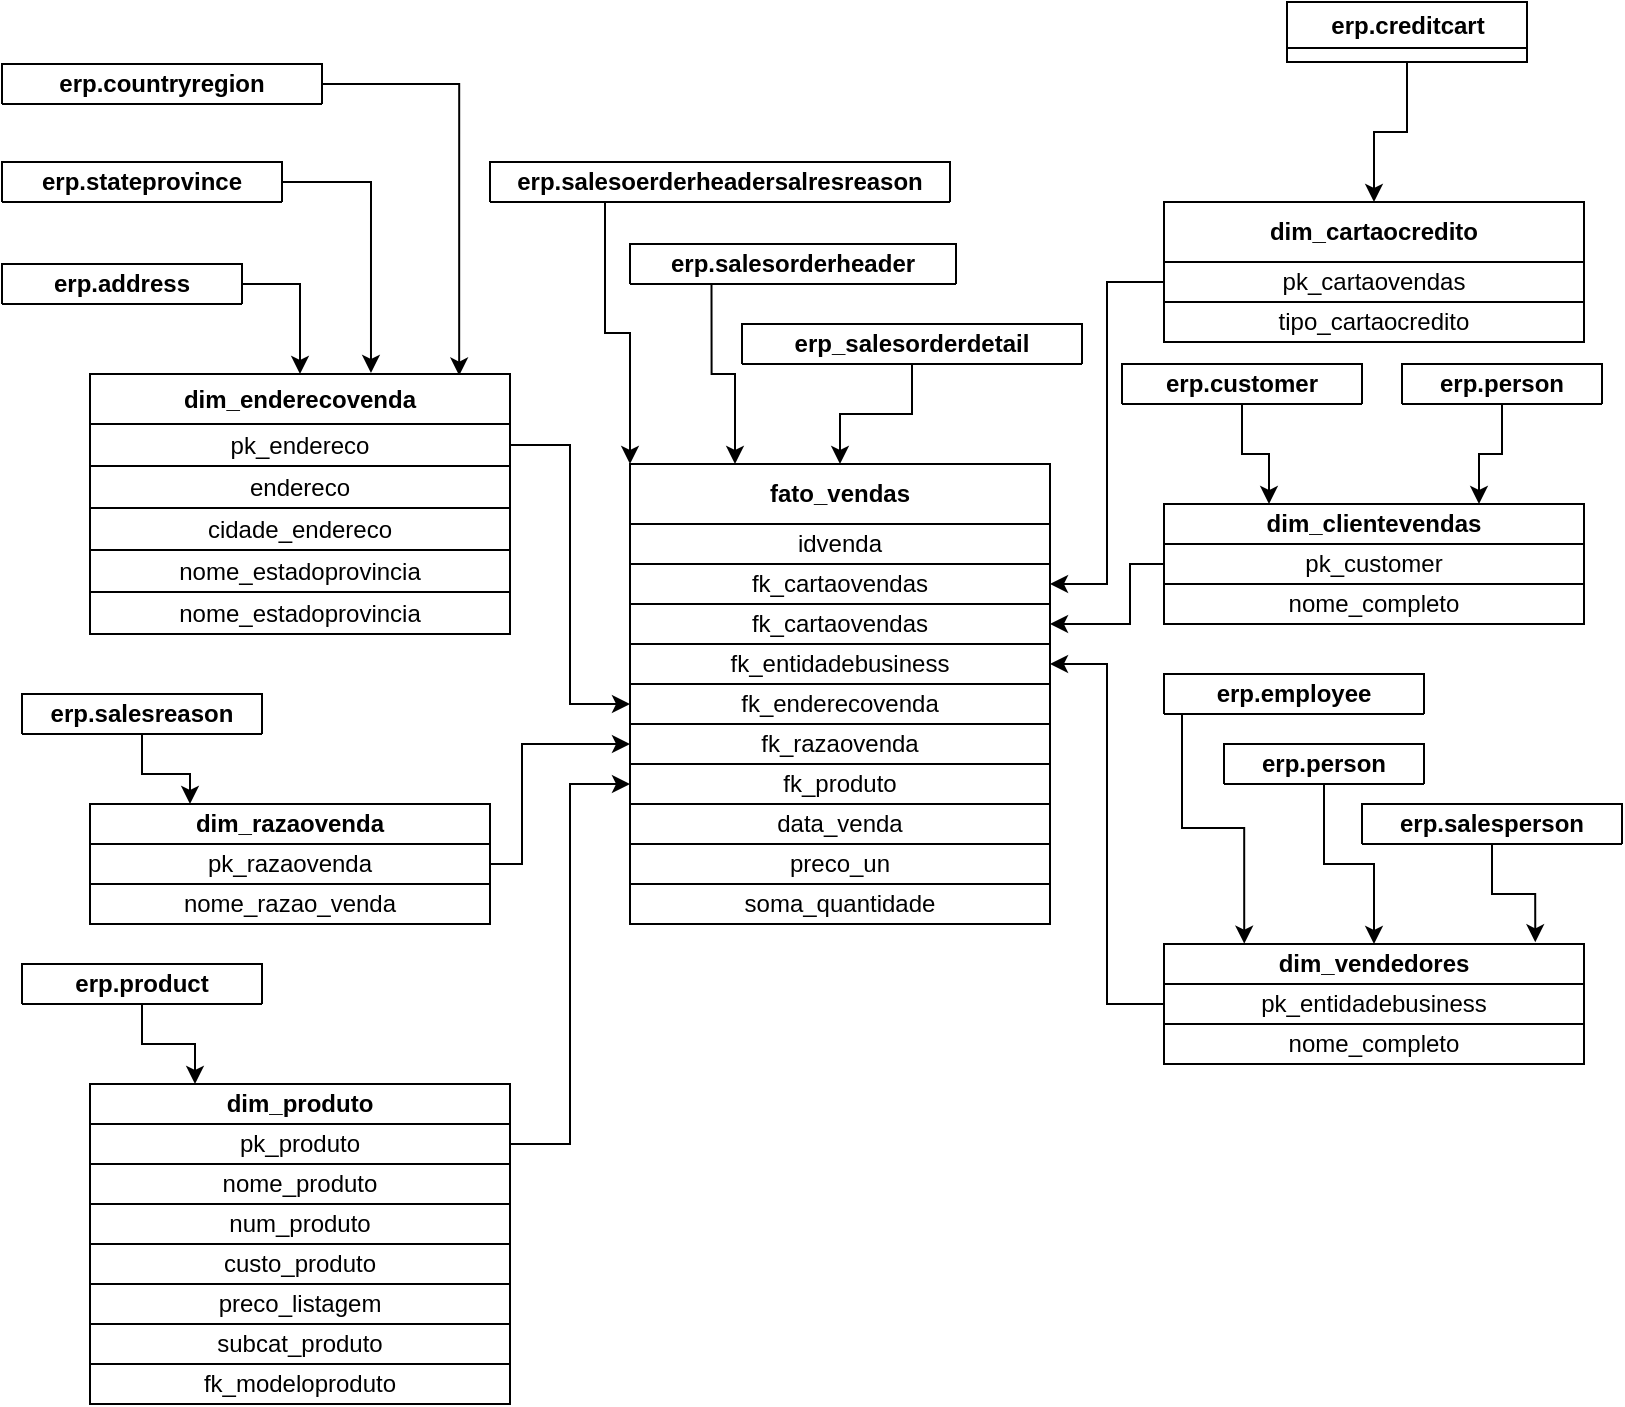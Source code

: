 <mxfile version="20.8.20" type="github">
  <diagram name="Diagrama geral" id="QMUG5JjBFI0rQVF-NiD4">
    <mxGraphModel dx="1289" dy="830" grid="1" gridSize="10" guides="1" tooltips="1" connect="1" arrows="1" fold="1" page="1" pageScale="1" pageWidth="827" pageHeight="1169" math="0" shadow="0">
      <root>
        <mxCell id="0" />
        <mxCell id="1" parent="0" />
        <mxCell id="qsASgj30MXijZk_LZ2rF-31" style="edgeStyle=orthogonalEdgeStyle;rounded=0;orthogonalLoop=1;jettySize=auto;html=1;" parent="1" source="qsASgj30MXijZk_LZ2rF-1" target="qsASgj30MXijZk_LZ2rF-2" edge="1">
          <mxGeometry relative="1" as="geometry" />
        </mxCell>
        <mxCell id="qsASgj30MXijZk_LZ2rF-1" value="erp.creditcart" style="swimlane;whiteSpace=wrap;html=1;" parent="1" vertex="1" collapsed="1">
          <mxGeometry x="652.5" y="229" width="120" height="30" as="geometry">
            <mxRectangle x="30" y="80" width="200" height="200" as="alternateBounds" />
          </mxGeometry>
        </mxCell>
        <mxCell id="qsASgj30MXijZk_LZ2rF-2" value="dim_cartaocredito" style="swimlane;whiteSpace=wrap;html=1;startSize=30;" parent="1" vertex="1">
          <mxGeometry x="591" y="329" width="210" height="70" as="geometry">
            <mxRectangle x="687" y="650" width="140" height="30" as="alternateBounds" />
          </mxGeometry>
        </mxCell>
        <mxCell id="qsASgj30MXijZk_LZ2rF-55" value="pk_cartaovendas" style="whiteSpace=wrap;html=1;" parent="qsASgj30MXijZk_LZ2rF-2" vertex="1">
          <mxGeometry y="30" width="210" height="20" as="geometry" />
        </mxCell>
        <mxCell id="qsASgj30MXijZk_LZ2rF-56" value="tipo_cartaocredito" style="whiteSpace=wrap;html=1;" parent="qsASgj30MXijZk_LZ2rF-2" vertex="1">
          <mxGeometry y="50" width="210" height="20" as="geometry" />
        </mxCell>
        <mxCell id="Th9z2LkxomeZ-2pTCL4L-28" style="edgeStyle=orthogonalEdgeStyle;rounded=0;orthogonalLoop=1;jettySize=auto;html=1;entryX=0.25;entryY=0;entryDx=0;entryDy=0;" edge="1" parent="1" source="qsASgj30MXijZk_LZ2rF-4" target="qsASgj30MXijZk_LZ2rF-14">
          <mxGeometry relative="1" as="geometry" />
        </mxCell>
        <mxCell id="qsASgj30MXijZk_LZ2rF-4" value="erp.salesreason" style="swimlane;whiteSpace=wrap;html=1;" parent="1" vertex="1" collapsed="1">
          <mxGeometry x="20" y="575" width="120" height="20" as="geometry">
            <mxRectangle x="50" y="300" width="200" height="200" as="alternateBounds" />
          </mxGeometry>
        </mxCell>
        <mxCell id="Th9z2LkxomeZ-2pTCL4L-34" style="edgeStyle=orthogonalEdgeStyle;rounded=0;orthogonalLoop=1;jettySize=auto;html=1;entryX=0.75;entryY=0;entryDx=0;entryDy=0;" edge="1" parent="1" source="qsASgj30MXijZk_LZ2rF-6" target="qsASgj30MXijZk_LZ2rF-7">
          <mxGeometry relative="1" as="geometry" />
        </mxCell>
        <mxCell id="qsASgj30MXijZk_LZ2rF-6" value="erp.person" style="swimlane;whiteSpace=wrap;html=1;" parent="1" vertex="1" collapsed="1">
          <mxGeometry x="710" y="410" width="100" height="20" as="geometry">
            <mxRectangle x="314" y="420" width="200" height="200" as="alternateBounds" />
          </mxGeometry>
        </mxCell>
        <mxCell id="qsASgj30MXijZk_LZ2rF-7" value="dim_clientevendas" style="swimlane;whiteSpace=wrap;html=1;startSize=20;" parent="1" vertex="1">
          <mxGeometry x="591" y="480" width="210" height="60" as="geometry">
            <mxRectangle x="650" y="310" width="140" height="30" as="alternateBounds" />
          </mxGeometry>
        </mxCell>
        <mxCell id="Th9z2LkxomeZ-2pTCL4L-2" value="pk_customer" style="whiteSpace=wrap;html=1;" vertex="1" parent="qsASgj30MXijZk_LZ2rF-7">
          <mxGeometry y="20" width="210" height="20" as="geometry" />
        </mxCell>
        <mxCell id="Th9z2LkxomeZ-2pTCL4L-3" value="nome_completo" style="whiteSpace=wrap;html=1;" vertex="1" parent="qsASgj30MXijZk_LZ2rF-7">
          <mxGeometry y="40" width="210" height="20" as="geometry" />
        </mxCell>
        <mxCell id="qsASgj30MXijZk_LZ2rF-38" style="edgeStyle=orthogonalEdgeStyle;rounded=0;orthogonalLoop=1;jettySize=auto;html=1;entryX=0.5;entryY=0;entryDx=0;entryDy=0;exitX=1;exitY=0.5;exitDx=0;exitDy=0;" parent="1" source="qsASgj30MXijZk_LZ2rF-8" target="qsASgj30MXijZk_LZ2rF-11" edge="1">
          <mxGeometry relative="1" as="geometry">
            <mxPoint x="34" y="490" as="targetPoint" />
          </mxGeometry>
        </mxCell>
        <mxCell id="qsASgj30MXijZk_LZ2rF-8" value="erp.address" style="swimlane;whiteSpace=wrap;html=1;" parent="1" vertex="1" collapsed="1">
          <mxGeometry x="10" y="360" width="120" height="20" as="geometry">
            <mxRectangle x="50" y="300" width="200" height="200" as="alternateBounds" />
          </mxGeometry>
        </mxCell>
        <mxCell id="qsASgj30MXijZk_LZ2rF-39" style="edgeStyle=orthogonalEdgeStyle;rounded=0;orthogonalLoop=1;jettySize=auto;html=1;entryX=0.669;entryY=-0.004;entryDx=0;entryDy=0;entryPerimeter=0;exitX=1;exitY=0.5;exitDx=0;exitDy=0;" parent="1" source="qsASgj30MXijZk_LZ2rF-9" target="qsASgj30MXijZk_LZ2rF-11" edge="1">
          <mxGeometry relative="1" as="geometry" />
        </mxCell>
        <mxCell id="qsASgj30MXijZk_LZ2rF-9" value="erp.stateprovince" style="swimlane;whiteSpace=wrap;html=1;startSize=23;" parent="1" vertex="1" collapsed="1">
          <mxGeometry x="10" y="309" width="140" height="20" as="geometry">
            <mxRectangle x="50" y="300" width="200" height="200" as="alternateBounds" />
          </mxGeometry>
        </mxCell>
        <mxCell id="qsASgj30MXijZk_LZ2rF-34" style="edgeStyle=orthogonalEdgeStyle;rounded=0;orthogonalLoop=1;jettySize=auto;html=1;entryX=0.879;entryY=0.006;entryDx=0;entryDy=0;exitX=1;exitY=0.5;exitDx=0;exitDy=0;entryPerimeter=0;" parent="1" source="qsASgj30MXijZk_LZ2rF-10" target="qsASgj30MXijZk_LZ2rF-11" edge="1">
          <mxGeometry relative="1" as="geometry" />
        </mxCell>
        <mxCell id="qsASgj30MXijZk_LZ2rF-10" value="erp.countryregion" style="swimlane;whiteSpace=wrap;html=1;" parent="1" vertex="1" collapsed="1">
          <mxGeometry x="10" y="260" width="160" height="20" as="geometry">
            <mxRectangle x="50" y="300" width="200" height="200" as="alternateBounds" />
          </mxGeometry>
        </mxCell>
        <mxCell id="qsASgj30MXijZk_LZ2rF-25" style="edgeStyle=orthogonalEdgeStyle;rounded=0;orthogonalLoop=1;jettySize=auto;html=1;entryX=0;entryY=0.5;entryDx=0;entryDy=0;exitX=1;exitY=0.5;exitDx=0;exitDy=0;" parent="1" source="Th9z2LkxomeZ-2pTCL4L-14" target="Th9z2LkxomeZ-2pTCL4L-10" edge="1">
          <mxGeometry relative="1" as="geometry" />
        </mxCell>
        <mxCell id="qsASgj30MXijZk_LZ2rF-11" value="dim_enderecovenda" style="swimlane;whiteSpace=wrap;html=1;startSize=25;" parent="1" vertex="1">
          <mxGeometry x="54" y="415" width="210" height="130" as="geometry">
            <mxRectangle x="84" y="420" width="170" height="30" as="alternateBounds" />
          </mxGeometry>
        </mxCell>
        <mxCell id="Th9z2LkxomeZ-2pTCL4L-14" value="pk_endereco" style="whiteSpace=wrap;html=1;" vertex="1" parent="qsASgj30MXijZk_LZ2rF-11">
          <mxGeometry y="25" width="210" height="21" as="geometry" />
        </mxCell>
        <mxCell id="Th9z2LkxomeZ-2pTCL4L-15" value="endereco" style="whiteSpace=wrap;html=1;" vertex="1" parent="qsASgj30MXijZk_LZ2rF-11">
          <mxGeometry y="46" width="210" height="21" as="geometry" />
        </mxCell>
        <mxCell id="Th9z2LkxomeZ-2pTCL4L-16" value="cidade_endereco" style="whiteSpace=wrap;html=1;" vertex="1" parent="qsASgj30MXijZk_LZ2rF-11">
          <mxGeometry y="67" width="210" height="21" as="geometry" />
        </mxCell>
        <mxCell id="Th9z2LkxomeZ-2pTCL4L-17" value="nome_estadoprovincia" style="whiteSpace=wrap;html=1;" vertex="1" parent="qsASgj30MXijZk_LZ2rF-11">
          <mxGeometry y="88" width="210" height="21" as="geometry" />
        </mxCell>
        <mxCell id="Th9z2LkxomeZ-2pTCL4L-18" value="nome_estadoprovincia" style="whiteSpace=wrap;html=1;" vertex="1" parent="qsASgj30MXijZk_LZ2rF-11">
          <mxGeometry y="109" width="210" height="21" as="geometry" />
        </mxCell>
        <mxCell id="Th9z2LkxomeZ-2pTCL4L-29" style="edgeStyle=orthogonalEdgeStyle;rounded=0;orthogonalLoop=1;jettySize=auto;html=1;entryX=0.25;entryY=0;entryDx=0;entryDy=0;" edge="1" parent="1" source="qsASgj30MXijZk_LZ2rF-12" target="qsASgj30MXijZk_LZ2rF-13">
          <mxGeometry relative="1" as="geometry" />
        </mxCell>
        <mxCell id="qsASgj30MXijZk_LZ2rF-12" value="erp.product" style="swimlane;whiteSpace=wrap;html=1;" parent="1" vertex="1" collapsed="1">
          <mxGeometry x="20" y="710" width="120" height="20" as="geometry">
            <mxRectangle x="50" y="300" width="200" height="200" as="alternateBounds" />
          </mxGeometry>
        </mxCell>
        <mxCell id="qsASgj30MXijZk_LZ2rF-13" value="dim_produto" style="swimlane;whiteSpace=wrap;html=1;startSize=20;" parent="1" vertex="1">
          <mxGeometry x="54" y="770" width="210" height="160" as="geometry">
            <mxRectangle x="244" y="830" width="140" height="30" as="alternateBounds" />
          </mxGeometry>
        </mxCell>
        <mxCell id="Th9z2LkxomeZ-2pTCL4L-30" value="pk_produto" style="whiteSpace=wrap;html=1;" vertex="1" parent="qsASgj30MXijZk_LZ2rF-13">
          <mxGeometry y="20" width="210" height="20" as="geometry" />
        </mxCell>
        <mxCell id="Th9z2LkxomeZ-2pTCL4L-35" value="nome_produto" style="whiteSpace=wrap;html=1;" vertex="1" parent="qsASgj30MXijZk_LZ2rF-13">
          <mxGeometry y="40" width="210" height="20" as="geometry" />
        </mxCell>
        <mxCell id="Th9z2LkxomeZ-2pTCL4L-36" value="num_produto" style="whiteSpace=wrap;html=1;" vertex="1" parent="qsASgj30MXijZk_LZ2rF-13">
          <mxGeometry y="60" width="210" height="20" as="geometry" />
        </mxCell>
        <mxCell id="Th9z2LkxomeZ-2pTCL4L-37" value="custo_produto" style="whiteSpace=wrap;html=1;" vertex="1" parent="qsASgj30MXijZk_LZ2rF-13">
          <mxGeometry y="80" width="210" height="20" as="geometry" />
        </mxCell>
        <mxCell id="Th9z2LkxomeZ-2pTCL4L-38" value="preco_listagem" style="whiteSpace=wrap;html=1;" vertex="1" parent="qsASgj30MXijZk_LZ2rF-13">
          <mxGeometry y="100" width="210" height="20" as="geometry" />
        </mxCell>
        <mxCell id="Th9z2LkxomeZ-2pTCL4L-39" value="subcat_produto" style="whiteSpace=wrap;html=1;" vertex="1" parent="qsASgj30MXijZk_LZ2rF-13">
          <mxGeometry y="120" width="210" height="20" as="geometry" />
        </mxCell>
        <mxCell id="Th9z2LkxomeZ-2pTCL4L-40" value="fk_modeloproduto" style="whiteSpace=wrap;html=1;" vertex="1" parent="qsASgj30MXijZk_LZ2rF-13">
          <mxGeometry y="140" width="210" height="20" as="geometry" />
        </mxCell>
        <mxCell id="Th9z2LkxomeZ-2pTCL4L-9" style="edgeStyle=orthogonalEdgeStyle;rounded=0;orthogonalLoop=1;jettySize=auto;html=1;entryX=0;entryY=0.5;entryDx=0;entryDy=0;exitX=1;exitY=0.5;exitDx=0;exitDy=0;" edge="1" parent="1" source="Th9z2LkxomeZ-2pTCL4L-12" target="Th9z2LkxomeZ-2pTCL4L-11">
          <mxGeometry relative="1" as="geometry">
            <mxPoint x="280" y="590" as="targetPoint" />
            <Array as="points">
              <mxPoint x="270" y="660" />
              <mxPoint x="270" y="600" />
            </Array>
          </mxGeometry>
        </mxCell>
        <mxCell id="qsASgj30MXijZk_LZ2rF-14" value="dim_razaovenda" style="swimlane;whiteSpace=wrap;html=1;startSize=20;" parent="1" vertex="1">
          <mxGeometry x="54" y="630" width="200" height="60" as="geometry">
            <mxRectangle x="114" y="600" width="120" height="30" as="alternateBounds" />
          </mxGeometry>
        </mxCell>
        <mxCell id="Th9z2LkxomeZ-2pTCL4L-12" value="pk_razaovenda" style="whiteSpace=wrap;html=1;" vertex="1" parent="qsASgj30MXijZk_LZ2rF-14">
          <mxGeometry y="20" width="200" height="20" as="geometry" />
        </mxCell>
        <mxCell id="Th9z2LkxomeZ-2pTCL4L-13" value="nome_razao_venda" style="whiteSpace=wrap;html=1;" vertex="1" parent="qsASgj30MXijZk_LZ2rF-14">
          <mxGeometry y="40" width="200" height="20" as="geometry" />
        </mxCell>
        <mxCell id="Th9z2LkxomeZ-2pTCL4L-33" style="edgeStyle=orthogonalEdgeStyle;rounded=0;orthogonalLoop=1;jettySize=auto;html=1;entryX=0.25;entryY=0;entryDx=0;entryDy=0;" edge="1" parent="1" source="qsASgj30MXijZk_LZ2rF-15" target="qsASgj30MXijZk_LZ2rF-7">
          <mxGeometry relative="1" as="geometry" />
        </mxCell>
        <mxCell id="qsASgj30MXijZk_LZ2rF-15" value="erp.customer" style="swimlane;whiteSpace=wrap;html=1;" parent="1" vertex="1" collapsed="1">
          <mxGeometry x="570" y="410" width="120" height="20" as="geometry">
            <mxRectangle x="50" y="300" width="200" height="200" as="alternateBounds" />
          </mxGeometry>
        </mxCell>
        <mxCell id="Th9z2LkxomeZ-2pTCL4L-25" style="edgeStyle=orthogonalEdgeStyle;rounded=0;orthogonalLoop=1;jettySize=auto;html=1;entryX=0.5;entryY=0;entryDx=0;entryDy=0;" edge="1" parent="1" source="qsASgj30MXijZk_LZ2rF-16" target="qsASgj30MXijZk_LZ2rF-19">
          <mxGeometry relative="1" as="geometry" />
        </mxCell>
        <mxCell id="qsASgj30MXijZk_LZ2rF-16" value="erp.person" style="swimlane;whiteSpace=wrap;html=1;" parent="1" vertex="1" collapsed="1">
          <mxGeometry x="621" y="600" width="100" height="20" as="geometry">
            <mxRectangle x="314" y="420" width="200" height="200" as="alternateBounds" />
          </mxGeometry>
        </mxCell>
        <mxCell id="Th9z2LkxomeZ-2pTCL4L-26" style="edgeStyle=orthogonalEdgeStyle;rounded=0;orthogonalLoop=1;jettySize=auto;html=1;entryX=0.884;entryY=-0.014;entryDx=0;entryDy=0;entryPerimeter=0;" edge="1" parent="1" source="qsASgj30MXijZk_LZ2rF-17" target="qsASgj30MXijZk_LZ2rF-19">
          <mxGeometry relative="1" as="geometry" />
        </mxCell>
        <mxCell id="qsASgj30MXijZk_LZ2rF-17" value="erp.salesperson" style="swimlane;whiteSpace=wrap;html=1;" parent="1" vertex="1" collapsed="1">
          <mxGeometry x="690" y="630" width="130" height="20" as="geometry">
            <mxRectangle x="314" y="420" width="200" height="200" as="alternateBounds" />
          </mxGeometry>
        </mxCell>
        <mxCell id="Th9z2LkxomeZ-2pTCL4L-49" style="edgeStyle=orthogonalEdgeStyle;rounded=0;orthogonalLoop=1;jettySize=auto;html=1;exitX=0.25;exitY=1;exitDx=0;exitDy=0;entryX=0.191;entryY=-0.003;entryDx=0;entryDy=0;entryPerimeter=0;" edge="1" parent="1" source="qsASgj30MXijZk_LZ2rF-18" target="qsASgj30MXijZk_LZ2rF-19">
          <mxGeometry relative="1" as="geometry">
            <mxPoint x="590" y="680" as="targetPoint" />
            <Array as="points">
              <mxPoint x="600" y="585" />
              <mxPoint x="600" y="642" />
              <mxPoint x="631" y="642" />
            </Array>
          </mxGeometry>
        </mxCell>
        <mxCell id="qsASgj30MXijZk_LZ2rF-18" value="erp.employee" style="swimlane;whiteSpace=wrap;html=1;" parent="1" vertex="1" collapsed="1">
          <mxGeometry x="591" y="565" width="130" height="20" as="geometry">
            <mxRectangle x="314" y="420" width="200" height="200" as="alternateBounds" />
          </mxGeometry>
        </mxCell>
        <mxCell id="qsASgj30MXijZk_LZ2rF-28" style="edgeStyle=orthogonalEdgeStyle;rounded=0;orthogonalLoop=1;jettySize=auto;html=1;exitX=0;exitY=0.5;exitDx=0;exitDy=0;entryX=1;entryY=0.5;entryDx=0;entryDy=0;" parent="1" source="Th9z2LkxomeZ-2pTCL4L-8" target="Th9z2LkxomeZ-2pTCL4L-7" edge="1">
          <mxGeometry relative="1" as="geometry">
            <mxPoint x="590" y="580" as="sourcePoint" />
            <mxPoint x="550" y="560" as="targetPoint" />
          </mxGeometry>
        </mxCell>
        <mxCell id="qsASgj30MXijZk_LZ2rF-19" value="dim_vendedores" style="swimlane;whiteSpace=wrap;html=1;startSize=20;" parent="1" vertex="1">
          <mxGeometry x="591" y="700" width="210" height="60" as="geometry">
            <mxRectangle x="714" y="670" width="140" height="30" as="alternateBounds" />
          </mxGeometry>
        </mxCell>
        <mxCell id="Th9z2LkxomeZ-2pTCL4L-8" value="pk_entidadebusiness" style="whiteSpace=wrap;html=1;" vertex="1" parent="qsASgj30MXijZk_LZ2rF-19">
          <mxGeometry y="20" width="210" height="20" as="geometry" />
        </mxCell>
        <mxCell id="Th9z2LkxomeZ-2pTCL4L-24" value="nome_completo" style="whiteSpace=wrap;html=1;" vertex="1" parent="qsASgj30MXijZk_LZ2rF-19">
          <mxGeometry y="40" width="210" height="20" as="geometry" />
        </mxCell>
        <mxCell id="Th9z2LkxomeZ-2pTCL4L-44" style="edgeStyle=orthogonalEdgeStyle;rounded=0;orthogonalLoop=1;jettySize=auto;html=1;exitX=0.25;exitY=1;exitDx=0;exitDy=0;entryX=0.25;entryY=0;entryDx=0;entryDy=0;" edge="1" parent="1" source="qsASgj30MXijZk_LZ2rF-20" target="qsASgj30MXijZk_LZ2rF-23">
          <mxGeometry relative="1" as="geometry" />
        </mxCell>
        <mxCell id="qsASgj30MXijZk_LZ2rF-20" value="erp.salesorderheader" style="swimlane;whiteSpace=wrap;html=1;" parent="1" vertex="1" collapsed="1">
          <mxGeometry x="324" y="350" width="163" height="20" as="geometry">
            <mxRectangle x="430" y="180" width="210" height="200" as="alternateBounds" />
          </mxGeometry>
        </mxCell>
        <mxCell id="Th9z2LkxomeZ-2pTCL4L-45" style="edgeStyle=orthogonalEdgeStyle;rounded=0;orthogonalLoop=1;jettySize=auto;html=1;entryX=0.5;entryY=0;entryDx=0;entryDy=0;" edge="1" parent="1" source="qsASgj30MXijZk_LZ2rF-21" target="qsASgj30MXijZk_LZ2rF-23">
          <mxGeometry relative="1" as="geometry" />
        </mxCell>
        <mxCell id="qsASgj30MXijZk_LZ2rF-21" value="erp_salesorderdetail" style="swimlane;whiteSpace=wrap;html=1;" parent="1" vertex="1" collapsed="1">
          <mxGeometry x="380" y="390" width="170" height="20" as="geometry">
            <mxRectangle x="430" y="180" width="210" height="200" as="alternateBounds" />
          </mxGeometry>
        </mxCell>
        <mxCell id="Th9z2LkxomeZ-2pTCL4L-43" style="edgeStyle=orthogonalEdgeStyle;rounded=0;orthogonalLoop=1;jettySize=auto;html=1;exitX=0.25;exitY=1;exitDx=0;exitDy=0;entryX=0;entryY=0;entryDx=0;entryDy=0;" edge="1" parent="1" source="qsASgj30MXijZk_LZ2rF-22" target="qsASgj30MXijZk_LZ2rF-23">
          <mxGeometry relative="1" as="geometry" />
        </mxCell>
        <mxCell id="qsASgj30MXijZk_LZ2rF-22" value="erp.salesoerderheadersalresreason" style="swimlane;whiteSpace=wrap;html=1;" parent="1" vertex="1" collapsed="1">
          <mxGeometry x="254" y="309" width="230" height="20" as="geometry">
            <mxRectangle x="430" y="180" width="210" height="200" as="alternateBounds" />
          </mxGeometry>
        </mxCell>
        <mxCell id="qsASgj30MXijZk_LZ2rF-23" value="fato_vendas" style="swimlane;whiteSpace=wrap;html=1;startSize=30;" parent="1" vertex="1">
          <mxGeometry x="324" y="460" width="210" height="230" as="geometry">
            <mxRectangle x="350" y="680" width="140" height="30" as="alternateBounds" />
          </mxGeometry>
        </mxCell>
        <mxCell id="qsASgj30MXijZk_LZ2rF-60" value="idvenda" style="whiteSpace=wrap;html=1;" parent="qsASgj30MXijZk_LZ2rF-23" vertex="1">
          <mxGeometry y="30" width="210" height="20" as="geometry" />
        </mxCell>
        <mxCell id="qsASgj30MXijZk_LZ2rF-62" value="fk_cartaovendas" style="whiteSpace=wrap;html=1;" parent="qsASgj30MXijZk_LZ2rF-23" vertex="1">
          <mxGeometry y="50" width="210" height="20" as="geometry" />
        </mxCell>
        <mxCell id="Th9z2LkxomeZ-2pTCL4L-4" value="fk_cartaovendas" style="whiteSpace=wrap;html=1;" vertex="1" parent="qsASgj30MXijZk_LZ2rF-23">
          <mxGeometry y="70" width="210" height="20" as="geometry" />
        </mxCell>
        <mxCell id="Th9z2LkxomeZ-2pTCL4L-7" value="fk_entidadebusiness" style="whiteSpace=wrap;html=1;" vertex="1" parent="qsASgj30MXijZk_LZ2rF-23">
          <mxGeometry y="90" width="210" height="20" as="geometry" />
        </mxCell>
        <mxCell id="Th9z2LkxomeZ-2pTCL4L-10" value="fk_enderecovenda" style="whiteSpace=wrap;html=1;" vertex="1" parent="qsASgj30MXijZk_LZ2rF-23">
          <mxGeometry y="110" width="210" height="20" as="geometry" />
        </mxCell>
        <mxCell id="Th9z2LkxomeZ-2pTCL4L-11" value="fk_razaovenda" style="whiteSpace=wrap;html=1;" vertex="1" parent="qsASgj30MXijZk_LZ2rF-23">
          <mxGeometry y="130" width="210" height="20" as="geometry" />
        </mxCell>
        <mxCell id="Th9z2LkxomeZ-2pTCL4L-27" value="fk_produto" style="whiteSpace=wrap;html=1;" vertex="1" parent="qsASgj30MXijZk_LZ2rF-23">
          <mxGeometry y="150" width="210" height="20" as="geometry" />
        </mxCell>
        <mxCell id="Th9z2LkxomeZ-2pTCL4L-46" value="data_venda" style="whiteSpace=wrap;html=1;" vertex="1" parent="qsASgj30MXijZk_LZ2rF-23">
          <mxGeometry y="170" width="210" height="20" as="geometry" />
        </mxCell>
        <mxCell id="Th9z2LkxomeZ-2pTCL4L-47" value="preco_un" style="whiteSpace=wrap;html=1;" vertex="1" parent="qsASgj30MXijZk_LZ2rF-23">
          <mxGeometry y="190" width="210" height="20" as="geometry" />
        </mxCell>
        <mxCell id="Th9z2LkxomeZ-2pTCL4L-48" value="soma_quantidade" style="whiteSpace=wrap;html=1;" vertex="1" parent="qsASgj30MXijZk_LZ2rF-23">
          <mxGeometry y="210" width="210" height="20" as="geometry" />
        </mxCell>
        <mxCell id="qsASgj30MXijZk_LZ2rF-63" style="edgeStyle=orthogonalEdgeStyle;rounded=0;orthogonalLoop=1;jettySize=auto;html=1;entryX=1;entryY=0.5;entryDx=0;entryDy=0;" parent="1" source="qsASgj30MXijZk_LZ2rF-55" target="qsASgj30MXijZk_LZ2rF-62" edge="1">
          <mxGeometry relative="1" as="geometry" />
        </mxCell>
        <mxCell id="Th9z2LkxomeZ-2pTCL4L-5" style="edgeStyle=orthogonalEdgeStyle;rounded=0;orthogonalLoop=1;jettySize=auto;html=1;entryX=1;entryY=0.5;entryDx=0;entryDy=0;exitX=0;exitY=0.5;exitDx=0;exitDy=0;" edge="1" parent="1" source="qsASgj30MXijZk_LZ2rF-7" target="Th9z2LkxomeZ-2pTCL4L-4">
          <mxGeometry relative="1" as="geometry">
            <Array as="points">
              <mxPoint x="574" y="510" />
              <mxPoint x="574" y="540" />
            </Array>
          </mxGeometry>
        </mxCell>
        <mxCell id="Th9z2LkxomeZ-2pTCL4L-31" style="edgeStyle=orthogonalEdgeStyle;rounded=0;orthogonalLoop=1;jettySize=auto;html=1;entryX=0;entryY=0.5;entryDx=0;entryDy=0;" edge="1" parent="1" source="Th9z2LkxomeZ-2pTCL4L-30" target="Th9z2LkxomeZ-2pTCL4L-27">
          <mxGeometry relative="1" as="geometry" />
        </mxCell>
      </root>
    </mxGraphModel>
  </diagram>
</mxfile>
